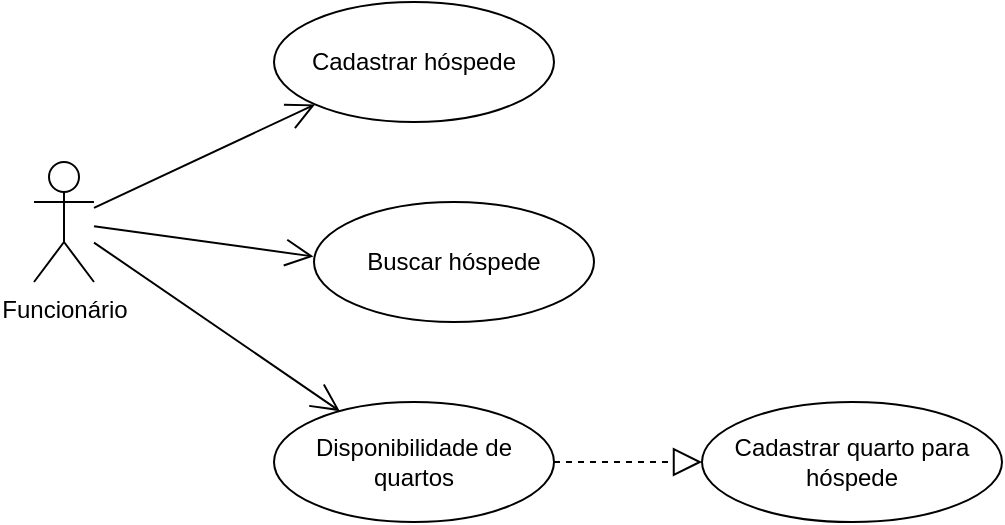 <mxfile version="20.2.7" type="github">
  <diagram id="9BRumRDQUTc543dnuVf9" name="Página-1">
    <mxGraphModel dx="677" dy="378" grid="1" gridSize="10" guides="1" tooltips="1" connect="1" arrows="1" fold="1" page="1" pageScale="1" pageWidth="827" pageHeight="1169" math="0" shadow="0">
      <root>
        <mxCell id="0" />
        <mxCell id="1" parent="0" />
        <mxCell id="270IE6bnVh-QFPMrZ7bN-1" value="Funcionário" style="shape=umlActor;verticalLabelPosition=bottom;verticalAlign=top;html=1;outlineConnect=0;" vertex="1" parent="1">
          <mxGeometry x="80" y="220" width="30" height="60" as="geometry" />
        </mxCell>
        <mxCell id="270IE6bnVh-QFPMrZ7bN-8" value="Cadastrar hóspede" style="ellipse;whiteSpace=wrap;html=1;" vertex="1" parent="1">
          <mxGeometry x="200" y="140" width="140" height="60" as="geometry" />
        </mxCell>
        <mxCell id="270IE6bnVh-QFPMrZ7bN-10" value="" style="endArrow=open;endFill=1;endSize=12;html=1;rounded=0;entryX=0;entryY=1;entryDx=0;entryDy=0;" edge="1" parent="1" source="270IE6bnVh-QFPMrZ7bN-1" target="270IE6bnVh-QFPMrZ7bN-8">
          <mxGeometry width="160" relative="1" as="geometry">
            <mxPoint x="180" y="290" as="sourcePoint" />
            <mxPoint x="340" y="290" as="targetPoint" />
          </mxGeometry>
        </mxCell>
        <mxCell id="270IE6bnVh-QFPMrZ7bN-11" value="Buscar hóspede" style="ellipse;whiteSpace=wrap;html=1;" vertex="1" parent="1">
          <mxGeometry x="220" y="240" width="140" height="60" as="geometry" />
        </mxCell>
        <mxCell id="270IE6bnVh-QFPMrZ7bN-12" value="" style="endArrow=open;endFill=1;endSize=12;html=1;rounded=0;entryX=-0.002;entryY=0.454;entryDx=0;entryDy=0;entryPerimeter=0;" edge="1" parent="1" source="270IE6bnVh-QFPMrZ7bN-1" target="270IE6bnVh-QFPMrZ7bN-11">
          <mxGeometry width="160" relative="1" as="geometry">
            <mxPoint x="110" y="250" as="sourcePoint" />
            <mxPoint x="270" y="250" as="targetPoint" />
          </mxGeometry>
        </mxCell>
        <mxCell id="270IE6bnVh-QFPMrZ7bN-13" value="Disponibilidade de quartos" style="ellipse;whiteSpace=wrap;html=1;" vertex="1" parent="1">
          <mxGeometry x="200" y="340" width="140" height="60" as="geometry" />
        </mxCell>
        <mxCell id="270IE6bnVh-QFPMrZ7bN-14" value="" style="endArrow=open;endFill=1;endSize=12;html=1;rounded=0;" edge="1" parent="1" source="270IE6bnVh-QFPMrZ7bN-1" target="270IE6bnVh-QFPMrZ7bN-13">
          <mxGeometry width="160" relative="1" as="geometry">
            <mxPoint x="180" y="290" as="sourcePoint" />
            <mxPoint x="340" y="290" as="targetPoint" />
          </mxGeometry>
        </mxCell>
        <mxCell id="270IE6bnVh-QFPMrZ7bN-17" value="" style="endArrow=block;dashed=1;endFill=0;endSize=12;html=1;rounded=0;exitX=1;exitY=0.5;exitDx=0;exitDy=0;entryX=0;entryY=0.5;entryDx=0;entryDy=0;" edge="1" parent="1" source="270IE6bnVh-QFPMrZ7bN-13" target="270IE6bnVh-QFPMrZ7bN-18">
          <mxGeometry width="160" relative="1" as="geometry">
            <mxPoint x="340" y="369.76" as="sourcePoint" />
            <mxPoint x="500" y="370" as="targetPoint" />
          </mxGeometry>
        </mxCell>
        <mxCell id="270IE6bnVh-QFPMrZ7bN-18" value="Cadastrar quarto para hóspede" style="ellipse;whiteSpace=wrap;html=1;" vertex="1" parent="1">
          <mxGeometry x="414" y="340" width="150" height="60" as="geometry" />
        </mxCell>
      </root>
    </mxGraphModel>
  </diagram>
</mxfile>
